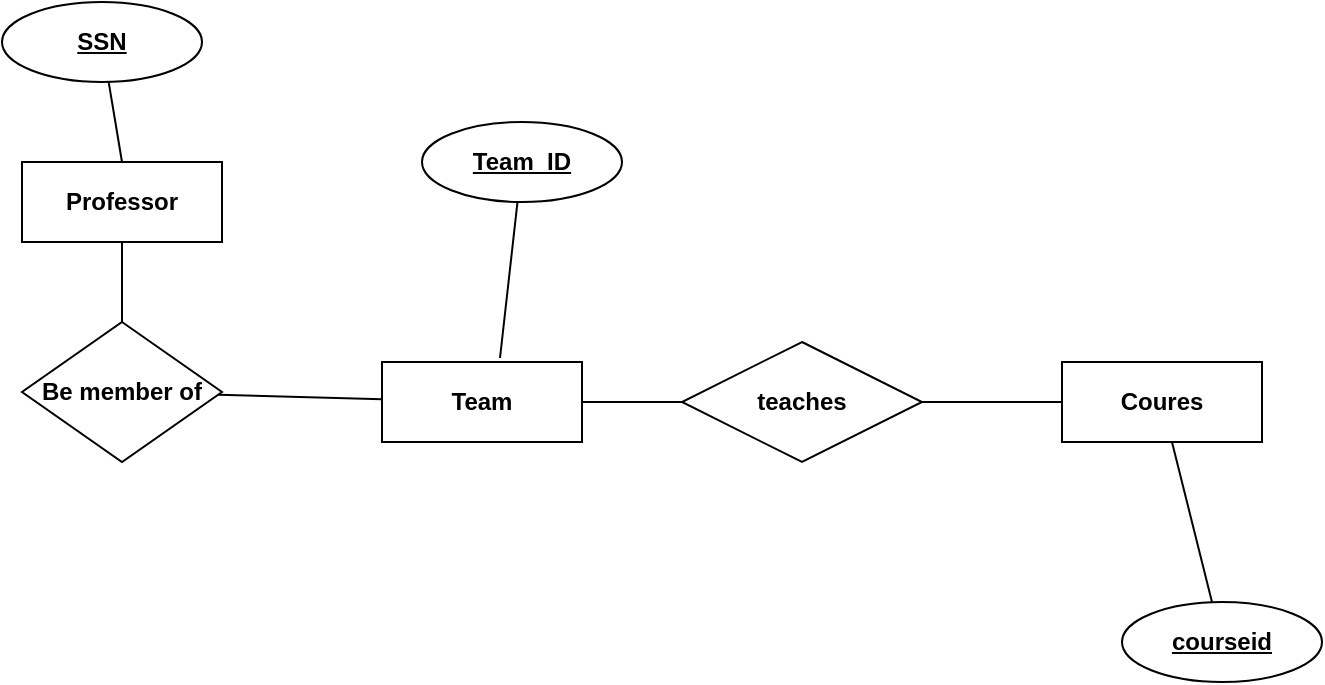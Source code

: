 <mxfile version="14.9.3" type="device"><diagram id="2vw0-o6_CssUIkt_Dy42" name="Page-1"><mxGraphModel dx="1182" dy="770" grid="1" gridSize="10" guides="1" tooltips="1" connect="1" arrows="1" fold="1" page="1" pageScale="1" pageWidth="850" pageHeight="1100" math="0" shadow="0"><root><mxCell id="0"/><mxCell id="1" parent="0"/><mxCell id="A8-OJYoALLRzpbB4fJ7T-22" style="edgeStyle=none;rounded=0;orthogonalLoop=1;jettySize=auto;html=1;entryX=0.5;entryY=0;entryDx=0;entryDy=0;endArrow=none;endFill=0;fontStyle=1;strokeWidth=1;" edge="1" parent="1" source="A8-OJYoALLRzpbB4fJ7T-1" target="A8-OJYoALLRzpbB4fJ7T-15"><mxGeometry relative="1" as="geometry"/></mxCell><mxCell id="A8-OJYoALLRzpbB4fJ7T-1" value="Professor" style="whiteSpace=wrap;html=1;align=center;fontStyle=1;strokeWidth=1;" vertex="1" parent="1"><mxGeometry x="120" y="260" width="100" height="40" as="geometry"/></mxCell><mxCell id="A8-OJYoALLRzpbB4fJ7T-2" value="Coures" style="whiteSpace=wrap;html=1;align=center;fontStyle=1;strokeWidth=1;" vertex="1" parent="1"><mxGeometry x="640" y="360" width="100" height="40" as="geometry"/></mxCell><mxCell id="A8-OJYoALLRzpbB4fJ7T-12" style="edgeStyle=none;rounded=0;orthogonalLoop=1;jettySize=auto;html=1;endArrow=none;endFill=0;fontStyle=1;strokeWidth=1;" edge="1" parent="1" source="A8-OJYoALLRzpbB4fJ7T-3" target="A8-OJYoALLRzpbB4fJ7T-2"><mxGeometry relative="1" as="geometry"/></mxCell><mxCell id="A8-OJYoALLRzpbB4fJ7T-3" value="courseid" style="ellipse;whiteSpace=wrap;html=1;align=center;fontStyle=5;strokeWidth=1;" vertex="1" parent="1"><mxGeometry x="670" y="480" width="100" height="40" as="geometry"/></mxCell><mxCell id="A8-OJYoALLRzpbB4fJ7T-11" style="edgeStyle=none;rounded=0;orthogonalLoop=1;jettySize=auto;html=1;entryX=0.5;entryY=0;entryDx=0;entryDy=0;endArrow=none;endFill=0;fontStyle=1;strokeWidth=1;" edge="1" parent="1" source="A8-OJYoALLRzpbB4fJ7T-4" target="A8-OJYoALLRzpbB4fJ7T-1"><mxGeometry relative="1" as="geometry"/></mxCell><mxCell id="A8-OJYoALLRzpbB4fJ7T-4" value="SSN" style="ellipse;whiteSpace=wrap;html=1;align=center;fontStyle=5;strokeWidth=1;" vertex="1" parent="1"><mxGeometry x="110" y="180" width="100" height="40" as="geometry"/></mxCell><mxCell id="A8-OJYoALLRzpbB4fJ7T-9" style="rounded=0;orthogonalLoop=1;jettySize=auto;html=1;endArrow=none;endFill=0;fontStyle=1;strokeWidth=1;" edge="1" parent="1" source="A8-OJYoALLRzpbB4fJ7T-8" target="A8-OJYoALLRzpbB4fJ7T-2"><mxGeometry relative="1" as="geometry"/></mxCell><mxCell id="A8-OJYoALLRzpbB4fJ7T-23" style="edgeStyle=none;rounded=0;orthogonalLoop=1;jettySize=auto;html=1;endArrow=none;endFill=0;fontStyle=1;strokeWidth=1;" edge="1" parent="1" source="A8-OJYoALLRzpbB4fJ7T-8" target="A8-OJYoALLRzpbB4fJ7T-16"><mxGeometry relative="1" as="geometry"/></mxCell><mxCell id="A8-OJYoALLRzpbB4fJ7T-8" value="teaches" style="shape=rhombus;perimeter=rhombusPerimeter;whiteSpace=wrap;html=1;align=center;fontStyle=1;strokeWidth=1;" vertex="1" parent="1"><mxGeometry x="450" y="350" width="120" height="60" as="geometry"/></mxCell><mxCell id="A8-OJYoALLRzpbB4fJ7T-15" value="Be member of" style="shape=rhombus;perimeter=rhombusPerimeter;whiteSpace=wrap;html=1;align=center;fontStyle=1;strokeWidth=1;" vertex="1" parent="1"><mxGeometry x="120" y="340" width="100" height="70" as="geometry"/></mxCell><mxCell id="A8-OJYoALLRzpbB4fJ7T-21" style="edgeStyle=none;rounded=0;orthogonalLoop=1;jettySize=auto;html=1;endArrow=none;endFill=0;fontStyle=1;strokeWidth=1;" edge="1" parent="1" source="A8-OJYoALLRzpbB4fJ7T-16" target="A8-OJYoALLRzpbB4fJ7T-15"><mxGeometry relative="1" as="geometry"/></mxCell><mxCell id="A8-OJYoALLRzpbB4fJ7T-16" value="Team" style="whiteSpace=wrap;html=1;align=center;fontStyle=1;strokeWidth=1;" vertex="1" parent="1"><mxGeometry x="300" y="360" width="100" height="40" as="geometry"/></mxCell><mxCell id="A8-OJYoALLRzpbB4fJ7T-20" style="edgeStyle=none;rounded=0;orthogonalLoop=1;jettySize=auto;html=1;entryX=0.59;entryY=-0.05;entryDx=0;entryDy=0;entryPerimeter=0;endArrow=none;endFill=0;fontStyle=1;strokeWidth=1;" edge="1" parent="1" source="A8-OJYoALLRzpbB4fJ7T-18" target="A8-OJYoALLRzpbB4fJ7T-16"><mxGeometry relative="1" as="geometry"/></mxCell><mxCell id="A8-OJYoALLRzpbB4fJ7T-18" value="Team_ID" style="ellipse;whiteSpace=wrap;html=1;align=center;fontStyle=5;strokeWidth=1;" vertex="1" parent="1"><mxGeometry x="320" y="240" width="100" height="40" as="geometry"/></mxCell></root></mxGraphModel></diagram></mxfile>